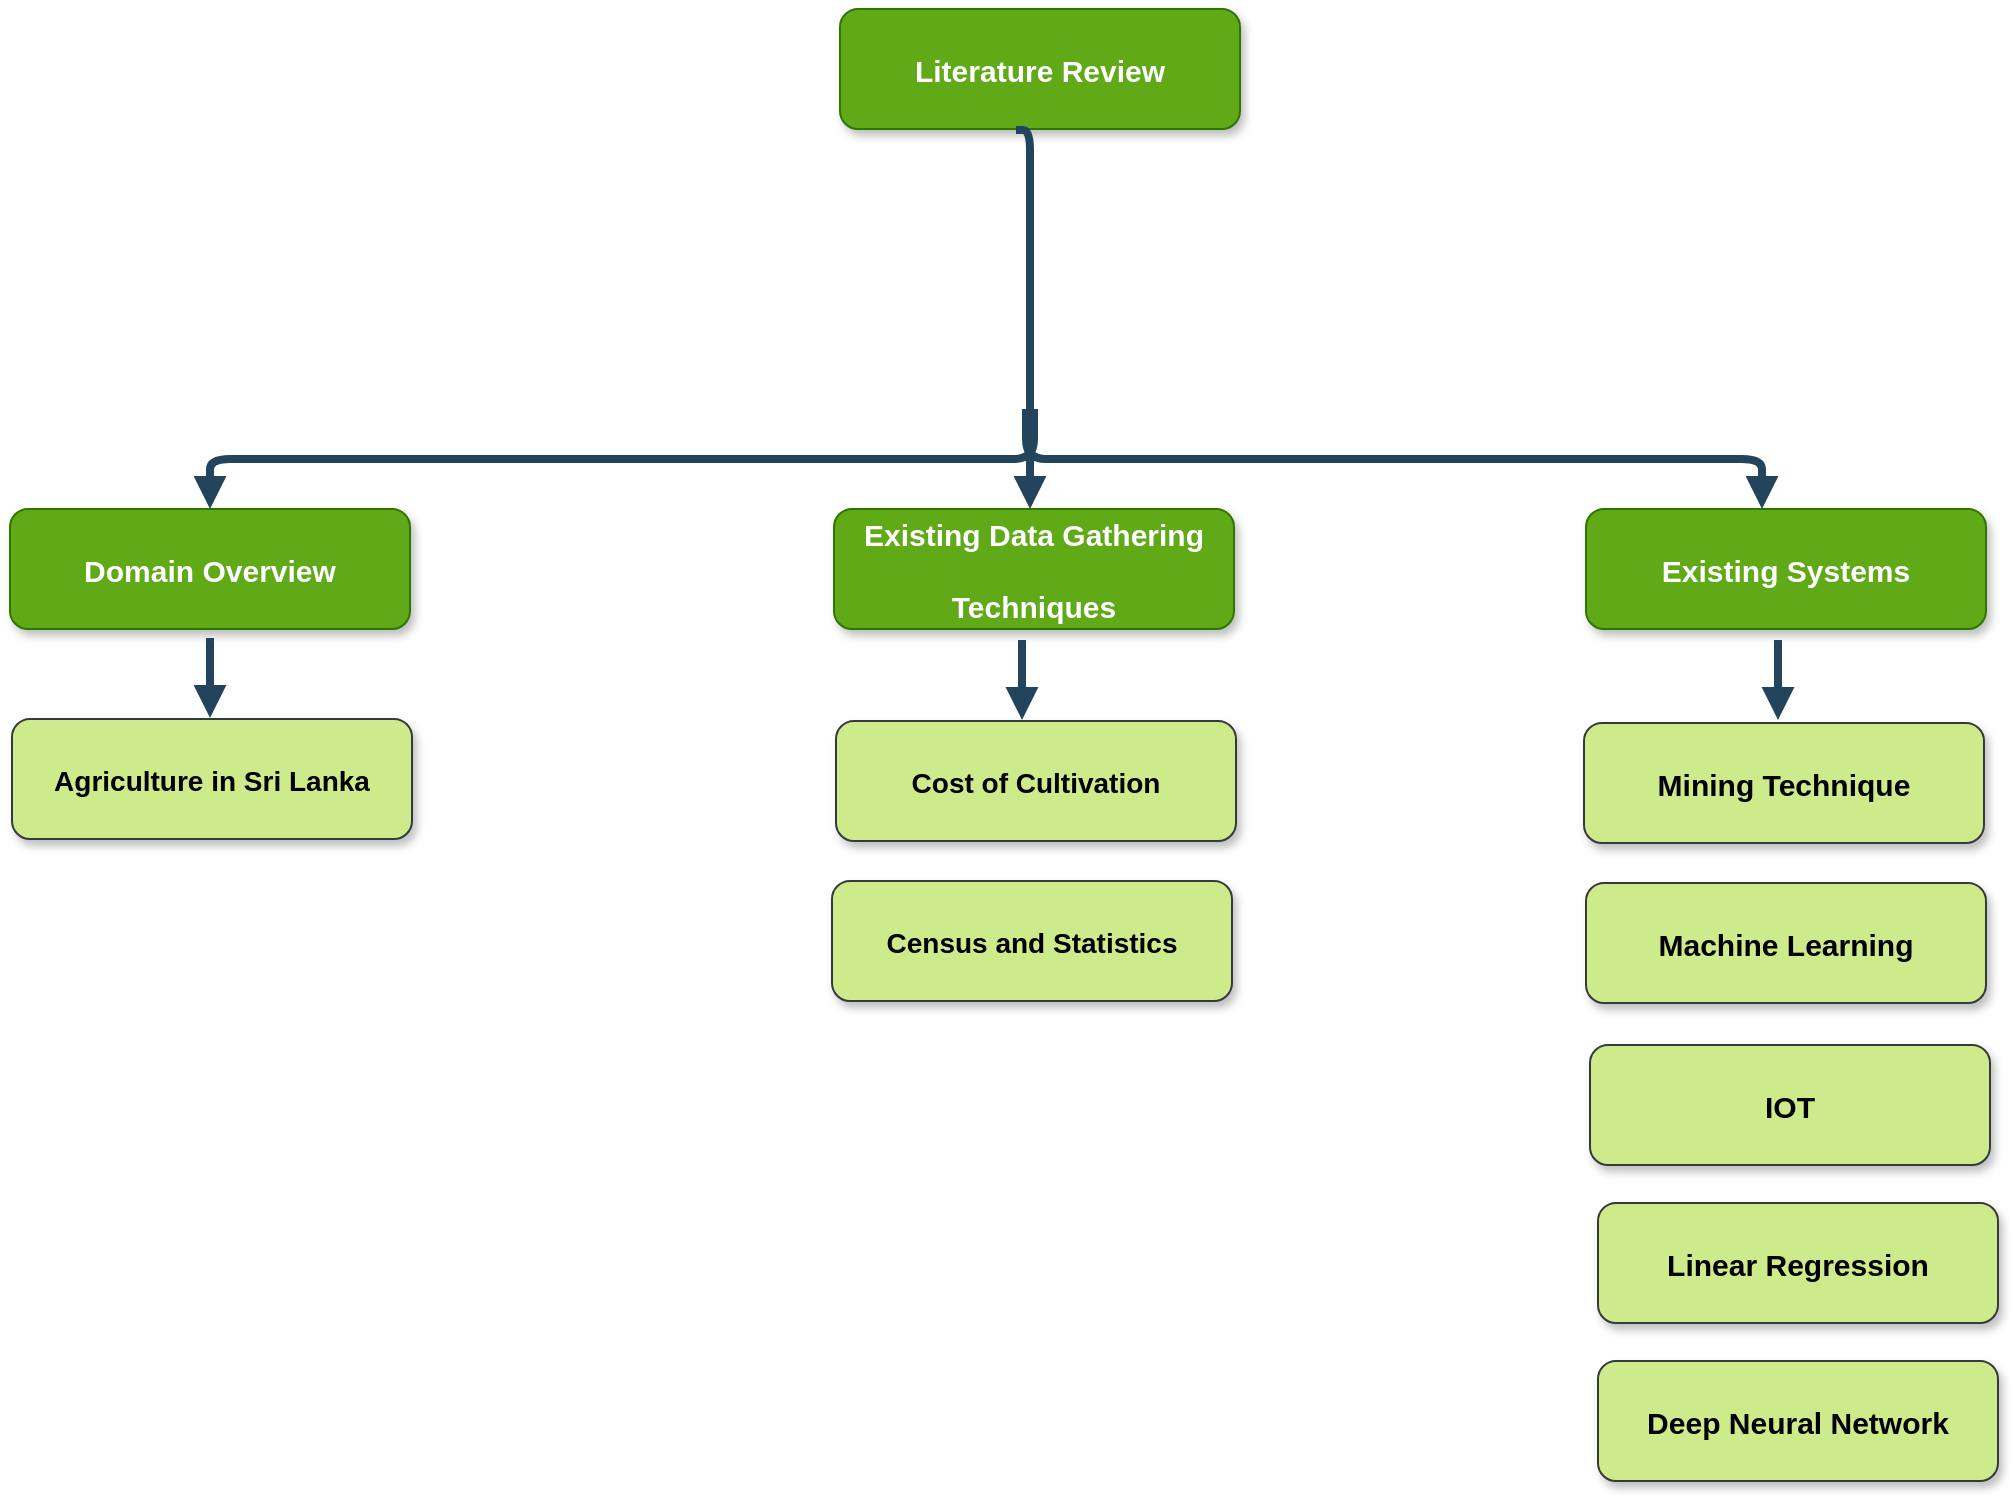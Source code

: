 <mxfile version="15.4.3" type="github">
  <diagram name="Page-1" id="97916047-d0de-89f5-080d-49f4d83e522f">
    <mxGraphModel dx="1508" dy="698" grid="1" gridSize="10" guides="1" tooltips="1" connect="1" arrows="1" fold="1" page="1" pageScale="1.5" pageWidth="1169" pageHeight="827" background="none" math="0" shadow="0">
      <root>
        <mxCell id="0" />
        <mxCell id="1" parent="0" />
        <mxCell id="2" value="Literature Review" style="rounded=1;fillColor=#60a917;strokeColor=#2D7600;shadow=1;fontStyle=1;fontSize=15;fontColor=#ffffff;" parent="1" vertex="1">
          <mxGeometry x="675" y="205.5" width="200" height="60" as="geometry" />
        </mxCell>
        <mxCell id="4" value="Domain Overview" style="rounded=1;fillColor=#60a917;strokeColor=#2D7600;shadow=1;fontStyle=1;fontColor=#ffffff;fontSize=15;" parent="1" vertex="1">
          <mxGeometry x="260" y="455.5" width="200" height="60" as="geometry" />
        </mxCell>
        <mxCell id="5" value="&#xa;Existing Data Gathering &#xa;&#xa;Techniques&#xa;" style="rounded=1;fillColor=#60a917;strokeColor=#2D7600;shadow=1;fontStyle=1;fontColor=#ffffff;fontSize=15;" parent="1" vertex="1">
          <mxGeometry x="672" y="455.5" width="200" height="60" as="geometry" />
        </mxCell>
        <mxCell id="6" value="Existing Systems " style="rounded=1;fillColor=#60a917;strokeColor=#2D7600;shadow=1;fontStyle=1;fontColor=#ffffff;fontSize=15;" parent="1" vertex="1">
          <mxGeometry x="1048" y="455.5" width="200" height="60" as="geometry" />
        </mxCell>
        <mxCell id="8" value="Agriculture in Sri Lanka" style="rounded=1;fillColor=#cdeb8b;strokeColor=#36393d;shadow=1;fontStyle=1;fontSize=14;" parent="1" vertex="1">
          <mxGeometry x="261" y="560.5" width="200" height="60" as="geometry" />
        </mxCell>
        <mxCell id="18" value="Cost of Cultivation" style="rounded=1;fillColor=#cdeb8b;strokeColor=#36393d;shadow=1;fontStyle=1;fontSize=14;" parent="1" vertex="1">
          <mxGeometry x="673" y="561.5" width="200" height="60" as="geometry" />
        </mxCell>
        <mxCell id="19" value="Census and Statistics" style="rounded=1;fillColor=#cdeb8b;strokeColor=#36393d;shadow=1;fontStyle=1;fontSize=14;" parent="1" vertex="1">
          <mxGeometry x="671" y="641.5" width="200" height="60" as="geometry" />
        </mxCell>
        <mxCell id="23" value="Mining Technique" style="rounded=1;fillColor=#cdeb8b;strokeColor=#36393d;shadow=1;fontStyle=1;fontSize=15;" parent="1" vertex="1">
          <mxGeometry x="1047" y="562.5" width="200" height="60" as="geometry" />
        </mxCell>
        <mxCell id="24" value="Machine Learning " style="rounded=1;fillColor=#cdeb8b;strokeColor=#36393d;shadow=1;fontStyle=1;fontSize=15;" parent="1" vertex="1">
          <mxGeometry x="1048" y="642.5" width="200" height="60" as="geometry" />
        </mxCell>
        <mxCell id="25" value="IOT" style="rounded=1;fillColor=#cdeb8b;strokeColor=#36393d;shadow=1;fontStyle=1;fontSize=15;" parent="1" vertex="1">
          <mxGeometry x="1050" y="723.5" width="200" height="60" as="geometry" />
        </mxCell>
        <mxCell id="26" value="Linear Regression" style="rounded=1;fillColor=#cdeb8b;strokeColor=#36393d;shadow=1;fontStyle=1;fontSize=15;" parent="1" vertex="1">
          <mxGeometry x="1054" y="802.5" width="200" height="60" as="geometry" />
        </mxCell>
        <mxCell id="27" value="Deep Neural Network" style="rounded=1;fillColor=#cdeb8b;strokeColor=#36393d;shadow=1;fontStyle=1;fontSize=15;" parent="1" vertex="1">
          <mxGeometry x="1054" y="881.5" width="200" height="60" as="geometry" />
        </mxCell>
        <mxCell id="30" value="" style="edgeStyle=elbowEdgeStyle;elbow=vertical;strokeWidth=4;endArrow=block;endFill=1;fontStyle=1;strokeColor=#23445D;exitX=0.44;exitY=1.008;exitDx=0;exitDy=0;exitPerimeter=0;" parent="1" edge="1">
          <mxGeometry x="22" y="165.5" width="100" height="100" as="geometry">
            <mxPoint x="763" y="265.98" as="sourcePoint" />
            <mxPoint x="770" y="455.5" as="targetPoint" />
            <Array as="points">
              <mxPoint x="770" y="266" />
            </Array>
          </mxGeometry>
        </mxCell>
        <mxCell id="31" value="" style="edgeStyle=elbowEdgeStyle;elbow=vertical;strokeWidth=4;endArrow=block;endFill=1;fontStyle=1;strokeColor=#23445D;" parent="1" target="4" edge="1">
          <mxGeometry x="22" y="165.5" width="100" height="100" as="geometry">
            <mxPoint x="772" y="405.5" as="sourcePoint" />
            <mxPoint x="122" y="165.5" as="targetPoint" />
          </mxGeometry>
        </mxCell>
        <mxCell id="32" value="" style="edgeStyle=elbowEdgeStyle;elbow=vertical;strokeWidth=4;endArrow=block;endFill=1;fontStyle=1;strokeColor=#23445D;entryX=0.5;entryY=0;entryDx=0;entryDy=0;" parent="1" edge="1">
          <mxGeometry x="69" y="165.5" width="100" height="100" as="geometry">
            <mxPoint x="768" y="405.5" as="sourcePoint" />
            <mxPoint x="1136" y="455.5" as="targetPoint" />
          </mxGeometry>
        </mxCell>
        <mxCell id="VzREeZGqQEaffkNiQ26G-58" value="" style="edgeStyle=elbowEdgeStyle;elbow=vertical;strokeWidth=4;endArrow=block;endFill=1;fontStyle=1;strokeColor=#23445D;" edge="1" parent="1">
          <mxGeometry x="62" y="185.5" width="100" height="100" as="geometry">
            <mxPoint x="360" y="520" as="sourcePoint" />
            <mxPoint x="360" y="560" as="targetPoint" />
            <Array as="points">
              <mxPoint x="360" y="560" />
            </Array>
          </mxGeometry>
        </mxCell>
        <mxCell id="VzREeZGqQEaffkNiQ26G-59" value="" style="edgeStyle=elbowEdgeStyle;elbow=vertical;strokeWidth=4;endArrow=block;endFill=1;fontStyle=1;strokeColor=#23445D;" edge="1" parent="1">
          <mxGeometry x="468" y="186.5" width="100" height="100" as="geometry">
            <mxPoint x="766" y="521" as="sourcePoint" />
            <mxPoint x="766" y="561" as="targetPoint" />
            <Array as="points">
              <mxPoint x="766" y="561" />
            </Array>
          </mxGeometry>
        </mxCell>
        <mxCell id="VzREeZGqQEaffkNiQ26G-61" value="" style="edgeStyle=elbowEdgeStyle;elbow=vertical;strokeWidth=4;endArrow=block;endFill=1;fontStyle=1;strokeColor=#23445D;" edge="1" parent="1">
          <mxGeometry x="846" y="186.5" width="100" height="100" as="geometry">
            <mxPoint x="1144" y="521" as="sourcePoint" />
            <mxPoint x="1144" y="561" as="targetPoint" />
            <Array as="points">
              <mxPoint x="1144" y="561" />
            </Array>
          </mxGeometry>
        </mxCell>
      </root>
    </mxGraphModel>
  </diagram>
</mxfile>
